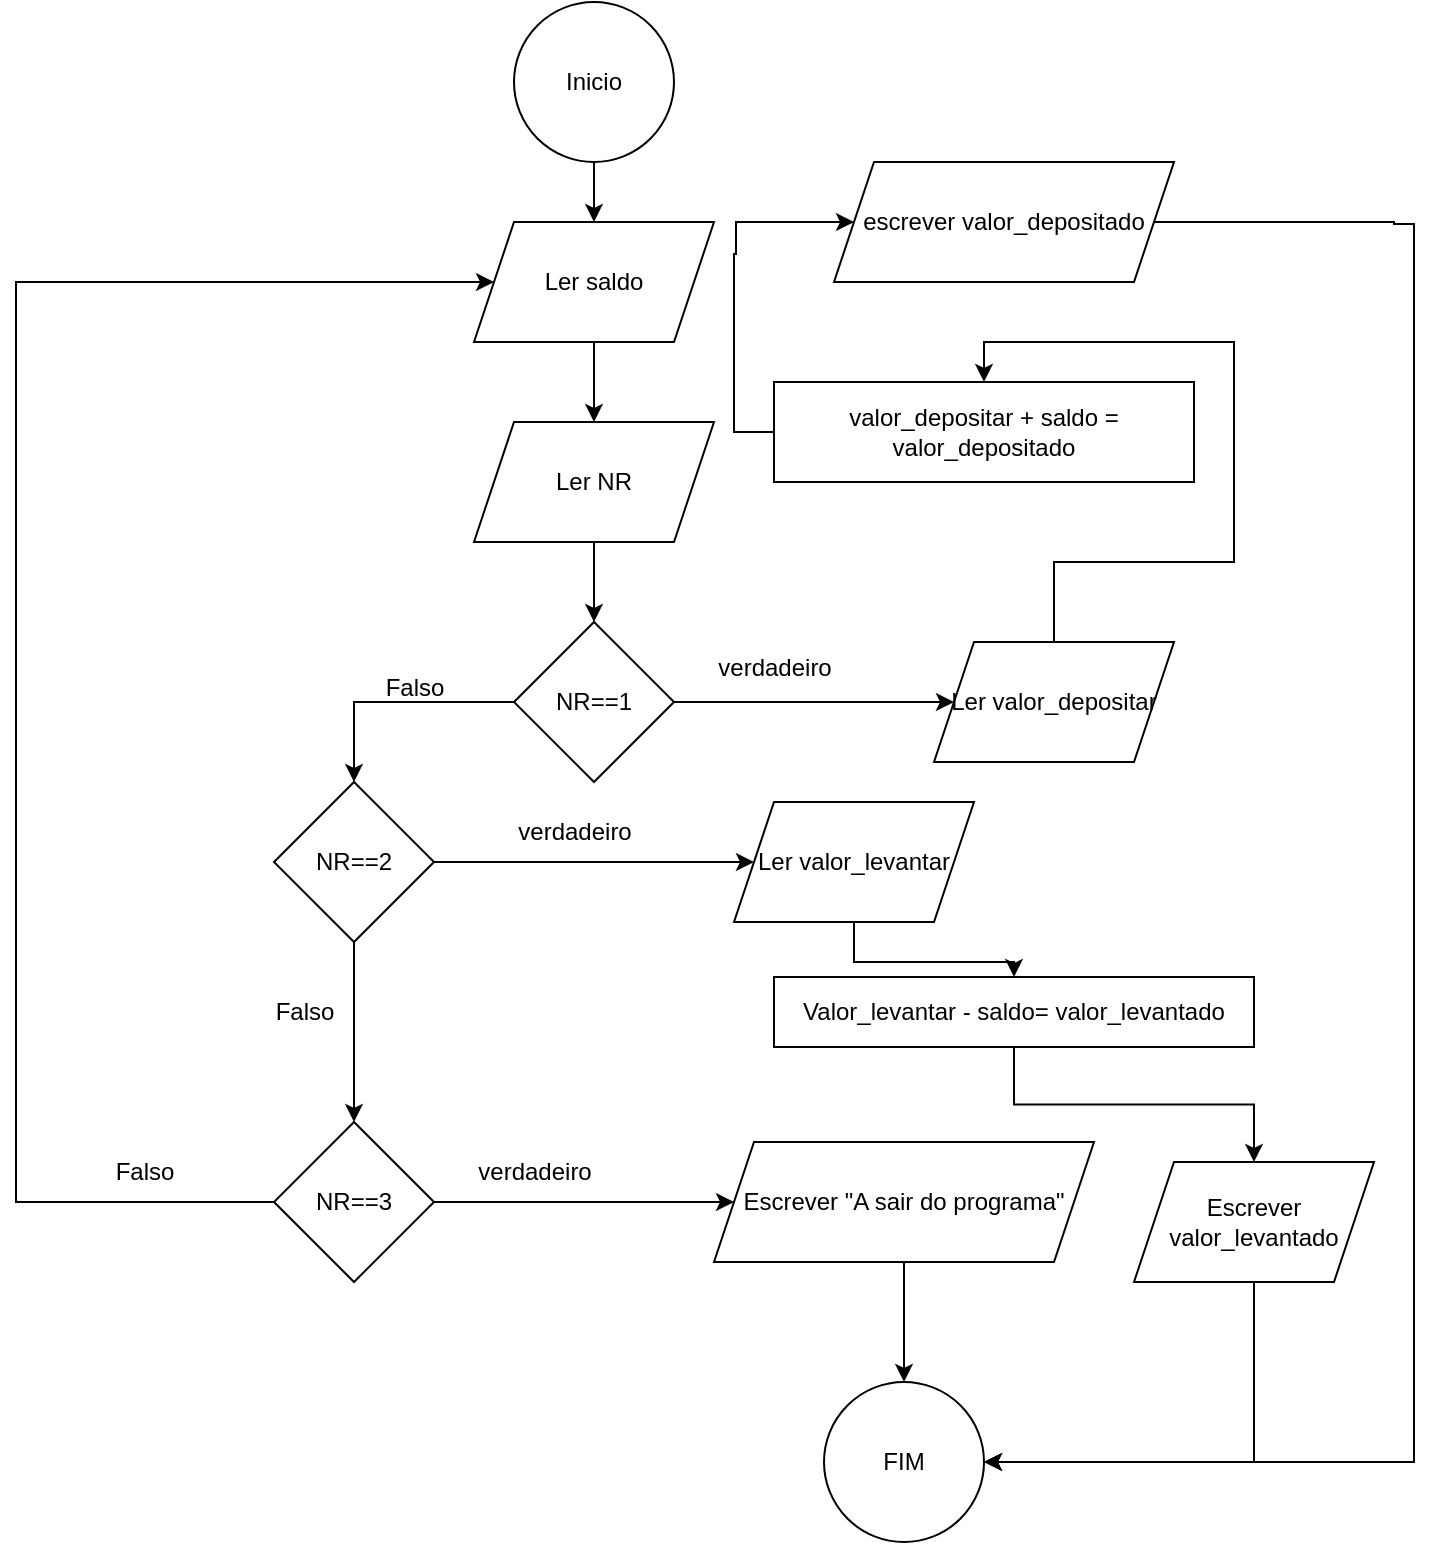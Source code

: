 <mxfile version="24.7.17">
  <diagram name="Página-1" id="8cejzW_nQpM25F-46prn">
    <mxGraphModel dx="1434" dy="780" grid="1" gridSize="10" guides="1" tooltips="1" connect="1" arrows="1" fold="1" page="1" pageScale="1" pageWidth="827" pageHeight="1169" math="0" shadow="0">
      <root>
        <mxCell id="0" />
        <mxCell id="1" parent="0" />
        <mxCell id="_4TbdhT5indNu-i4zplX-10" style="edgeStyle=orthogonalEdgeStyle;rounded=0;orthogonalLoop=1;jettySize=auto;html=1;" edge="1" parent="1" source="_4TbdhT5indNu-i4zplX-1" target="_4TbdhT5indNu-i4zplX-8">
          <mxGeometry relative="1" as="geometry" />
        </mxCell>
        <mxCell id="_4TbdhT5indNu-i4zplX-1" value="Inicio" style="ellipse;whiteSpace=wrap;html=1;aspect=fixed;" vertex="1" parent="1">
          <mxGeometry x="370" y="110" width="80" height="80" as="geometry" />
        </mxCell>
        <mxCell id="_4TbdhT5indNu-i4zplX-12" style="edgeStyle=orthogonalEdgeStyle;rounded=0;orthogonalLoop=1;jettySize=auto;html=1;" edge="1" parent="1" source="_4TbdhT5indNu-i4zplX-2" target="_4TbdhT5indNu-i4zplX-24">
          <mxGeometry relative="1" as="geometry">
            <mxPoint x="570" y="460" as="targetPoint" />
          </mxGeometry>
        </mxCell>
        <mxCell id="_4TbdhT5indNu-i4zplX-13" style="edgeStyle=orthogonalEdgeStyle;rounded=0;orthogonalLoop=1;jettySize=auto;html=1;entryX=0.5;entryY=0;entryDx=0;entryDy=0;" edge="1" parent="1" source="_4TbdhT5indNu-i4zplX-2" target="_4TbdhT5indNu-i4zplX-7">
          <mxGeometry relative="1" as="geometry" />
        </mxCell>
        <mxCell id="_4TbdhT5indNu-i4zplX-2" value="NR==1" style="rhombus;whiteSpace=wrap;html=1;" vertex="1" parent="1">
          <mxGeometry x="370" y="420" width="80" height="80" as="geometry" />
        </mxCell>
        <mxCell id="_4TbdhT5indNu-i4zplX-5" style="edgeStyle=orthogonalEdgeStyle;rounded=0;orthogonalLoop=1;jettySize=auto;html=1;" edge="1" parent="1" source="_4TbdhT5indNu-i4zplX-3" target="_4TbdhT5indNu-i4zplX-2">
          <mxGeometry relative="1" as="geometry" />
        </mxCell>
        <mxCell id="_4TbdhT5indNu-i4zplX-3" value="Ler NR" style="shape=parallelogram;perimeter=parallelogramPerimeter;whiteSpace=wrap;html=1;fixedSize=1;" vertex="1" parent="1">
          <mxGeometry x="350" y="320" width="120" height="60" as="geometry" />
        </mxCell>
        <mxCell id="_4TbdhT5indNu-i4zplX-16" style="edgeStyle=orthogonalEdgeStyle;rounded=0;orthogonalLoop=1;jettySize=auto;html=1;" edge="1" parent="1" source="_4TbdhT5indNu-i4zplX-6" target="_4TbdhT5indNu-i4zplX-27">
          <mxGeometry relative="1" as="geometry">
            <mxPoint x="460" y="710" as="targetPoint" />
          </mxGeometry>
        </mxCell>
        <mxCell id="_4TbdhT5indNu-i4zplX-17" style="edgeStyle=orthogonalEdgeStyle;rounded=0;orthogonalLoop=1;jettySize=auto;html=1;" edge="1" parent="1" source="_4TbdhT5indNu-i4zplX-6" target="_4TbdhT5indNu-i4zplX-8">
          <mxGeometry relative="1" as="geometry">
            <mxPoint x="120" y="110" as="targetPoint" />
            <Array as="points">
              <mxPoint x="121" y="710" />
              <mxPoint x="121" y="250" />
            </Array>
          </mxGeometry>
        </mxCell>
        <mxCell id="_4TbdhT5indNu-i4zplX-6" value="NR==3" style="rhombus;whiteSpace=wrap;html=1;" vertex="1" parent="1">
          <mxGeometry x="250" y="670" width="80" height="80" as="geometry" />
        </mxCell>
        <mxCell id="_4TbdhT5indNu-i4zplX-14" style="edgeStyle=orthogonalEdgeStyle;rounded=0;orthogonalLoop=1;jettySize=auto;html=1;" edge="1" parent="1" source="_4TbdhT5indNu-i4zplX-7" target="_4TbdhT5indNu-i4zplX-26">
          <mxGeometry relative="1" as="geometry">
            <mxPoint x="470" y="540" as="targetPoint" />
          </mxGeometry>
        </mxCell>
        <mxCell id="_4TbdhT5indNu-i4zplX-15" style="edgeStyle=orthogonalEdgeStyle;rounded=0;orthogonalLoop=1;jettySize=auto;html=1;entryX=0.5;entryY=0;entryDx=0;entryDy=0;" edge="1" parent="1" source="_4TbdhT5indNu-i4zplX-7" target="_4TbdhT5indNu-i4zplX-6">
          <mxGeometry relative="1" as="geometry" />
        </mxCell>
        <mxCell id="_4TbdhT5indNu-i4zplX-7" value="NR==2" style="rhombus;whiteSpace=wrap;html=1;" vertex="1" parent="1">
          <mxGeometry x="250" y="500" width="80" height="80" as="geometry" />
        </mxCell>
        <mxCell id="_4TbdhT5indNu-i4zplX-11" style="edgeStyle=orthogonalEdgeStyle;rounded=0;orthogonalLoop=1;jettySize=auto;html=1;" edge="1" parent="1" source="_4TbdhT5indNu-i4zplX-8" target="_4TbdhT5indNu-i4zplX-3">
          <mxGeometry relative="1" as="geometry" />
        </mxCell>
        <mxCell id="_4TbdhT5indNu-i4zplX-8" value="Ler saldo" style="shape=parallelogram;perimeter=parallelogramPerimeter;whiteSpace=wrap;html=1;fixedSize=1;" vertex="1" parent="1">
          <mxGeometry x="350" y="220" width="120" height="60" as="geometry" />
        </mxCell>
        <mxCell id="_4TbdhT5indNu-i4zplX-18" value="verdadeiro" style="text;html=1;align=center;verticalAlign=middle;resizable=0;points=[];autosize=1;strokeColor=none;fillColor=none;" vertex="1" parent="1">
          <mxGeometry x="460" y="428" width="80" height="30" as="geometry" />
        </mxCell>
        <mxCell id="_4TbdhT5indNu-i4zplX-19" value="verdadeiro" style="text;html=1;align=center;verticalAlign=middle;resizable=0;points=[];autosize=1;strokeColor=none;fillColor=none;" vertex="1" parent="1">
          <mxGeometry x="340" y="680" width="80" height="30" as="geometry" />
        </mxCell>
        <mxCell id="_4TbdhT5indNu-i4zplX-20" value="verdadeiro" style="text;html=1;align=center;verticalAlign=middle;resizable=0;points=[];autosize=1;strokeColor=none;fillColor=none;" vertex="1" parent="1">
          <mxGeometry x="360" y="510" width="80" height="30" as="geometry" />
        </mxCell>
        <mxCell id="_4TbdhT5indNu-i4zplX-21" value="Falso" style="text;html=1;align=center;verticalAlign=middle;resizable=0;points=[];autosize=1;strokeColor=none;fillColor=none;" vertex="1" parent="1">
          <mxGeometry x="295" y="438" width="50" height="30" as="geometry" />
        </mxCell>
        <mxCell id="_4TbdhT5indNu-i4zplX-22" value="Falso" style="text;html=1;align=center;verticalAlign=middle;resizable=0;points=[];autosize=1;strokeColor=none;fillColor=none;" vertex="1" parent="1">
          <mxGeometry x="160" y="680" width="50" height="30" as="geometry" />
        </mxCell>
        <mxCell id="_4TbdhT5indNu-i4zplX-23" value="Falso" style="text;html=1;align=center;verticalAlign=middle;resizable=0;points=[];autosize=1;strokeColor=none;fillColor=none;" vertex="1" parent="1">
          <mxGeometry x="240" y="600" width="50" height="30" as="geometry" />
        </mxCell>
        <mxCell id="_4TbdhT5indNu-i4zplX-38" style="edgeStyle=orthogonalEdgeStyle;rounded=0;orthogonalLoop=1;jettySize=auto;html=1;entryX=0.5;entryY=0;entryDx=0;entryDy=0;" edge="1" parent="1" source="_4TbdhT5indNu-i4zplX-24" target="_4TbdhT5indNu-i4zplX-37">
          <mxGeometry relative="1" as="geometry">
            <mxPoint x="730" y="460" as="targetPoint" />
          </mxGeometry>
        </mxCell>
        <mxCell id="_4TbdhT5indNu-i4zplX-24" value="Ler valor_depositar" style="shape=parallelogram;perimeter=parallelogramPerimeter;whiteSpace=wrap;html=1;fixedSize=1;" vertex="1" parent="1">
          <mxGeometry x="580" y="430" width="120" height="60" as="geometry" />
        </mxCell>
        <mxCell id="_4TbdhT5indNu-i4zplX-31" style="edgeStyle=orthogonalEdgeStyle;rounded=0;orthogonalLoop=1;jettySize=auto;html=1;" edge="1" parent="1" source="_4TbdhT5indNu-i4zplX-26" target="_4TbdhT5indNu-i4zplX-30">
          <mxGeometry relative="1" as="geometry" />
        </mxCell>
        <mxCell id="_4TbdhT5indNu-i4zplX-26" value="Ler valor_levantar" style="shape=parallelogram;perimeter=parallelogramPerimeter;whiteSpace=wrap;html=1;fixedSize=1;" vertex="1" parent="1">
          <mxGeometry x="480" y="510" width="120" height="60" as="geometry" />
        </mxCell>
        <mxCell id="_4TbdhT5indNu-i4zplX-29" style="edgeStyle=orthogonalEdgeStyle;rounded=0;orthogonalLoop=1;jettySize=auto;html=1;" edge="1" parent="1" source="_4TbdhT5indNu-i4zplX-27" target="_4TbdhT5indNu-i4zplX-28">
          <mxGeometry relative="1" as="geometry" />
        </mxCell>
        <mxCell id="_4TbdhT5indNu-i4zplX-27" value="Escrever &quot;A sair do programa&quot;" style="shape=parallelogram;perimeter=parallelogramPerimeter;whiteSpace=wrap;html=1;fixedSize=1;" vertex="1" parent="1">
          <mxGeometry x="470" y="680" width="190" height="60" as="geometry" />
        </mxCell>
        <mxCell id="_4TbdhT5indNu-i4zplX-28" value="FIM" style="ellipse;whiteSpace=wrap;html=1;aspect=fixed;" vertex="1" parent="1">
          <mxGeometry x="525" y="800" width="80" height="80" as="geometry" />
        </mxCell>
        <mxCell id="_4TbdhT5indNu-i4zplX-33" style="edgeStyle=orthogonalEdgeStyle;rounded=0;orthogonalLoop=1;jettySize=auto;html=1;" edge="1" parent="1" source="_4TbdhT5indNu-i4zplX-30" target="_4TbdhT5indNu-i4zplX-32">
          <mxGeometry relative="1" as="geometry" />
        </mxCell>
        <mxCell id="_4TbdhT5indNu-i4zplX-30" value="Valor_levantar - saldo= valor_levantado" style="rounded=0;whiteSpace=wrap;html=1;" vertex="1" parent="1">
          <mxGeometry x="500" y="597.5" width="240" height="35" as="geometry" />
        </mxCell>
        <mxCell id="_4TbdhT5indNu-i4zplX-41" style="edgeStyle=orthogonalEdgeStyle;rounded=0;orthogonalLoop=1;jettySize=auto;html=1;" edge="1" parent="1" source="_4TbdhT5indNu-i4zplX-32" target="_4TbdhT5indNu-i4zplX-28">
          <mxGeometry relative="1" as="geometry">
            <mxPoint x="740" y="860" as="targetPoint" />
            <Array as="points">
              <mxPoint x="740" y="840" />
            </Array>
          </mxGeometry>
        </mxCell>
        <mxCell id="_4TbdhT5indNu-i4zplX-32" value="Escrever valor_levantado" style="shape=parallelogram;perimeter=parallelogramPerimeter;whiteSpace=wrap;html=1;fixedSize=1;" vertex="1" parent="1">
          <mxGeometry x="680" y="690" width="120" height="60" as="geometry" />
        </mxCell>
        <mxCell id="_4TbdhT5indNu-i4zplX-40" style="edgeStyle=orthogonalEdgeStyle;rounded=0;orthogonalLoop=1;jettySize=auto;html=1;" edge="1" parent="1" source="_4TbdhT5indNu-i4zplX-37" target="_4TbdhT5indNu-i4zplX-39">
          <mxGeometry relative="1" as="geometry">
            <mxPoint x="480" y="170" as="targetPoint" />
            <Array as="points">
              <mxPoint x="480" y="325" />
              <mxPoint x="480" y="236" />
              <mxPoint x="481" y="236" />
              <mxPoint x="481" y="220" />
            </Array>
          </mxGeometry>
        </mxCell>
        <mxCell id="_4TbdhT5indNu-i4zplX-37" value="valor_depositar + saldo = valor_depositado" style="rounded=0;whiteSpace=wrap;html=1;" vertex="1" parent="1">
          <mxGeometry x="500" y="300" width="210" height="50" as="geometry" />
        </mxCell>
        <mxCell id="_4TbdhT5indNu-i4zplX-42" style="edgeStyle=orthogonalEdgeStyle;rounded=0;orthogonalLoop=1;jettySize=auto;html=1;" edge="1" parent="1" source="_4TbdhT5indNu-i4zplX-39" target="_4TbdhT5indNu-i4zplX-28">
          <mxGeometry relative="1" as="geometry">
            <mxPoint x="820" y="890" as="targetPoint" />
            <Array as="points">
              <mxPoint x="810" y="220" />
              <mxPoint x="810" y="221" />
              <mxPoint x="820" y="221" />
              <mxPoint x="820" y="840" />
            </Array>
          </mxGeometry>
        </mxCell>
        <mxCell id="_4TbdhT5indNu-i4zplX-39" value="escrever valor_depositado" style="shape=parallelogram;perimeter=parallelogramPerimeter;whiteSpace=wrap;html=1;fixedSize=1;" vertex="1" parent="1">
          <mxGeometry x="530" y="190" width="170" height="60" as="geometry" />
        </mxCell>
      </root>
    </mxGraphModel>
  </diagram>
</mxfile>
